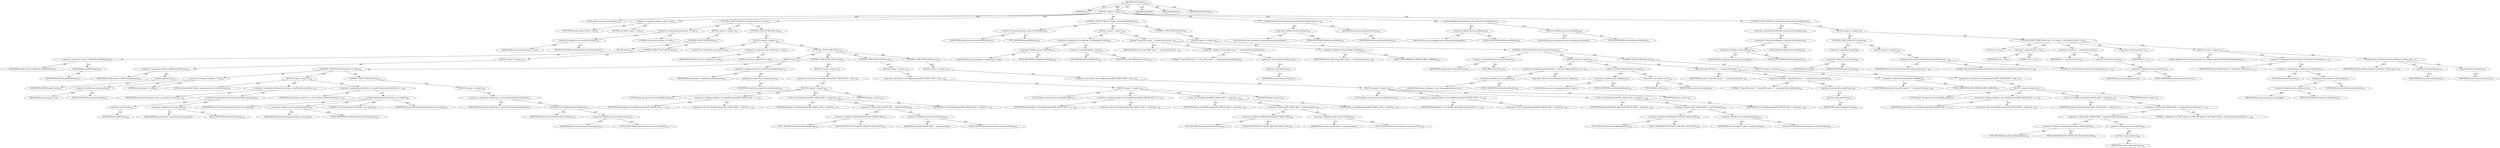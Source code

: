 digraph "initValidator" {  
"111669149711" [label = <(METHOD,initValidator)<SUB>312</SUB>> ]
"115964116998" [label = <(PARAM,this)<SUB>312</SUB>> ]
"25769803804" [label = <(BLOCK,&lt;empty&gt;,&lt;empty&gt;)<SUB>312</SUB>> ]
"94489280524" [label = <(LOCAL,Object reader: java.lang.Object)<SUB>314</SUB>> ]
"30064771184" [label = <(&lt;operator&gt;.assignment,Object reader = null)<SUB>314</SUB>> ]
"68719476846" [label = <(IDENTIFIER,reader,Object reader = null)<SUB>314</SUB>> ]
"90194313229" [label = <(LITERAL,null,Object reader = null)<SUB>314</SUB>> ]
"47244640267" [label = <(CONTROL_STRUCTURE,IF,if (readerClassName == null))<SUB>315</SUB>> ]
"30064771185" [label = <(&lt;operator&gt;.equals,readerClassName == null)<SUB>315</SUB>> ]
"30064771186" [label = <(&lt;operator&gt;.fieldAccess,this.readerClassName)<SUB>315</SUB>> ]
"68719476847" [label = <(IDENTIFIER,this,readerClassName == null)> ]
"55834574879" [label = <(FIELD_IDENTIFIER,readerClassName,readerClassName)<SUB>315</SUB>> ]
"90194313230" [label = <(LITERAL,null,readerClassName == null)<SUB>315</SUB>> ]
"25769803805" [label = <(BLOCK,&lt;empty&gt;,&lt;empty&gt;)<SUB>315</SUB>> ]
"47244640268" [label = <(CONTROL_STRUCTURE,TRY,try)<SUB>316</SUB>> ]
"25769803806" [label = <(BLOCK,try,try)<SUB>316</SUB>> ]
"30064771187" [label = <(&lt;operator&gt;.assignment,reader = JAXPUtils.getXMLReader())<SUB>317</SUB>> ]
"68719476848" [label = <(IDENTIFIER,reader,reader = JAXPUtils.getXMLReader())<SUB>317</SUB>> ]
"30064771188" [label = <(getXMLReader,getXMLReader())<SUB>317</SUB>> ]
"68719476849" [label = <(IDENTIFIER,JAXPUtils,getXMLReader())<SUB>317</SUB>> ]
"47244640269" [label = <(CONTROL_STRUCTURE,CATCH,catch)<SUB>318</SUB>> ]
"25769803807" [label = <(BLOCK,&lt;empty&gt;,&lt;empty&gt;)<SUB>318</SUB>> ]
"30064771189" [label = <(&lt;operator&gt;.assignment,reader = JAXPUtils.getParser())<SUB>319</SUB>> ]
"68719476850" [label = <(IDENTIFIER,reader,reader = JAXPUtils.getParser())<SUB>319</SUB>> ]
"30064771190" [label = <(getParser,getParser())<SUB>319</SUB>> ]
"68719476851" [label = <(IDENTIFIER,JAXPUtils,getParser())<SUB>319</SUB>> ]
"47244640270" [label = <(CONTROL_STRUCTURE,ELSE,else)<SUB>321</SUB>> ]
"25769803808" [label = <(BLOCK,&lt;empty&gt;,&lt;empty&gt;)<SUB>321</SUB>> ]
"94489280525" [label = <(LOCAL,Class readerClass: java.lang.Class)<SUB>323</SUB>> ]
"30064771191" [label = <(&lt;operator&gt;.assignment,Class readerClass = null)<SUB>323</SUB>> ]
"68719476852" [label = <(IDENTIFIER,readerClass,Class readerClass = null)<SUB>323</SUB>> ]
"90194313231" [label = <(LITERAL,null,Class readerClass = null)<SUB>323</SUB>> ]
"47244640271" [label = <(CONTROL_STRUCTURE,TRY,try)<SUB>324</SUB>> ]
"25769803809" [label = <(BLOCK,try,try)<SUB>324</SUB>> ]
"47244640272" [label = <(CONTROL_STRUCTURE,IF,if (classpath != null))<SUB>326</SUB>> ]
"30064771192" [label = <(&lt;operator&gt;.notEquals,classpath != null)<SUB>326</SUB>> ]
"30064771193" [label = <(&lt;operator&gt;.fieldAccess,this.classpath)<SUB>326</SUB>> ]
"68719476853" [label = <(IDENTIFIER,this,classpath != null)> ]
"55834574880" [label = <(FIELD_IDENTIFIER,classpath,classpath)<SUB>326</SUB>> ]
"90194313232" [label = <(LITERAL,null,classpath != null)<SUB>326</SUB>> ]
"25769803810" [label = <(BLOCK,&lt;empty&gt;,&lt;empty&gt;)<SUB>326</SUB>> ]
"94489280526" [label = <(LOCAL,AntClassLoader loader: org.apache.tools.ant.AntClassLoader)<SUB>327</SUB>> ]
"30064771194" [label = <(&lt;operator&gt;.assignment,AntClassLoader loader = getProject().createClas...)<SUB>327</SUB>> ]
"68719476854" [label = <(IDENTIFIER,loader,AntClassLoader loader = getProject().createClas...)<SUB>327</SUB>> ]
"30064771195" [label = <(createClassLoader,getProject().createClassLoader(classpath))<SUB>328</SUB>> ]
"30064771196" [label = <(getProject,getProject())<SUB>328</SUB>> ]
"68719476753" [label = <(IDENTIFIER,this,getProject())<SUB>328</SUB>> ]
"30064771197" [label = <(&lt;operator&gt;.fieldAccess,this.classpath)<SUB>328</SUB>> ]
"68719476855" [label = <(IDENTIFIER,this,getProject().createClassLoader(classpath))> ]
"55834574881" [label = <(FIELD_IDENTIFIER,classpath,classpath)<SUB>328</SUB>> ]
"30064771198" [label = <(&lt;operator&gt;.assignment,readerClass = Class.forName(readerClassName, tr...)<SUB>329</SUB>> ]
"68719476856" [label = <(IDENTIFIER,readerClass,readerClass = Class.forName(readerClassName, tr...)<SUB>329</SUB>> ]
"30064771199" [label = <(forName,forName(readerClassName, true, loader))<SUB>329</SUB>> ]
"68719476857" [label = <(IDENTIFIER,Class,forName(readerClassName, true, loader))<SUB>329</SUB>> ]
"30064771200" [label = <(&lt;operator&gt;.fieldAccess,this.readerClassName)<SUB>329</SUB>> ]
"68719476858" [label = <(IDENTIFIER,this,forName(readerClassName, true, loader))> ]
"55834574882" [label = <(FIELD_IDENTIFIER,readerClassName,readerClassName)<SUB>329</SUB>> ]
"90194313233" [label = <(LITERAL,true,forName(readerClassName, true, loader))<SUB>329</SUB>> ]
"68719476859" [label = <(IDENTIFIER,loader,forName(readerClassName, true, loader))<SUB>329</SUB>> ]
"47244640273" [label = <(CONTROL_STRUCTURE,ELSE,else)<SUB>330</SUB>> ]
"25769803811" [label = <(BLOCK,&lt;empty&gt;,&lt;empty&gt;)<SUB>330</SUB>> ]
"30064771201" [label = <(&lt;operator&gt;.assignment,readerClass = Class.forName(readerClassName))<SUB>331</SUB>> ]
"68719476860" [label = <(IDENTIFIER,readerClass,readerClass = Class.forName(readerClassName))<SUB>331</SUB>> ]
"30064771202" [label = <(forName,Class.forName(readerClassName))<SUB>331</SUB>> ]
"68719476861" [label = <(IDENTIFIER,Class,Class.forName(readerClassName))<SUB>331</SUB>> ]
"30064771203" [label = <(&lt;operator&gt;.fieldAccess,this.readerClassName)<SUB>331</SUB>> ]
"68719476862" [label = <(IDENTIFIER,this,Class.forName(readerClassName))> ]
"55834574883" [label = <(FIELD_IDENTIFIER,readerClassName,readerClassName)<SUB>331</SUB>> ]
"30064771204" [label = <(&lt;operator&gt;.assignment,reader = readerClass.newInstance())<SUB>334</SUB>> ]
"68719476863" [label = <(IDENTIFIER,reader,reader = readerClass.newInstance())<SUB>334</SUB>> ]
"30064771205" [label = <(newInstance,readerClass.newInstance())<SUB>334</SUB>> ]
"68719476864" [label = <(IDENTIFIER,readerClass,readerClass.newInstance())<SUB>334</SUB>> ]
"47244640274" [label = <(CONTROL_STRUCTURE,CATCH,catch)<SUB>335</SUB>> ]
"25769803812" [label = <(BLOCK,&lt;empty&gt;,&lt;empty&gt;)<SUB>335</SUB>> ]
"30064771206" [label = <(&lt;operator&gt;.throw,throw new BuildException(INIT_FAILED_MSG + read...)<SUB>336</SUB>> ]
"25769803813" [label = <(BLOCK,&lt;empty&gt;,&lt;empty&gt;)<SUB>336</SUB>> ]
"94489280527" [label = <(LOCAL,$obj2: org.apache.tools.ant.BuildException)<SUB>336</SUB>> ]
"30064771207" [label = <(&lt;operator&gt;.assignment,$obj2 = new BuildException(INIT_FAILED_MSG + re...)<SUB>336</SUB>> ]
"68719476865" [label = <(IDENTIFIER,$obj2,$obj2 = new BuildException(INIT_FAILED_MSG + re...)<SUB>336</SUB>> ]
"30064771208" [label = <(&lt;operator&gt;.alloc,new BuildException(INIT_FAILED_MSG + readerClas...)<SUB>336</SUB>> ]
"30064771209" [label = <(&lt;init&gt;,new BuildException(INIT_FAILED_MSG + readerClas...)<SUB>336</SUB>> ]
"68719476866" [label = <(IDENTIFIER,$obj2,new BuildException(INIT_FAILED_MSG + readerClas...)<SUB>336</SUB>> ]
"30064771210" [label = <(&lt;operator&gt;.addition,INIT_FAILED_MSG + readerClassName)<SUB>336</SUB>> ]
"30064771211" [label = <(&lt;operator&gt;.fieldAccess,XMLValidateTask.INIT_FAILED_MSG)<SUB>336</SUB>> ]
"180388626433" [label = <(TYPE_REF,XMLValidateTask,XMLValidateTask)<SUB>336</SUB>> ]
"55834574884" [label = <(FIELD_IDENTIFIER,INIT_FAILED_MSG,INIT_FAILED_MSG)<SUB>336</SUB>> ]
"30064771212" [label = <(&lt;operator&gt;.fieldAccess,this.readerClassName)<SUB>336</SUB>> ]
"68719476867" [label = <(IDENTIFIER,this,INIT_FAILED_MSG + readerClassName)> ]
"55834574885" [label = <(FIELD_IDENTIFIER,readerClassName,readerClassName)<SUB>336</SUB>> ]
"68719476868" [label = <(IDENTIFIER,e,new BuildException(INIT_FAILED_MSG + readerClas...)<SUB>336</SUB>> ]
"68719476869" [label = <(IDENTIFIER,$obj2,&lt;empty&gt;)<SUB>336</SUB>> ]
"47244640275" [label = <(CONTROL_STRUCTURE,CATCH,catch)<SUB>337</SUB>> ]
"25769803814" [label = <(BLOCK,&lt;empty&gt;,&lt;empty&gt;)<SUB>337</SUB>> ]
"30064771213" [label = <(&lt;operator&gt;.throw,throw new BuildException(INIT_FAILED_MSG + read...)<SUB>338</SUB>> ]
"25769803815" [label = <(BLOCK,&lt;empty&gt;,&lt;empty&gt;)<SUB>338</SUB>> ]
"94489280528" [label = <(LOCAL,$obj3: org.apache.tools.ant.BuildException)<SUB>338</SUB>> ]
"30064771214" [label = <(&lt;operator&gt;.assignment,$obj3 = new BuildException(INIT_FAILED_MSG + re...)<SUB>338</SUB>> ]
"68719476870" [label = <(IDENTIFIER,$obj3,$obj3 = new BuildException(INIT_FAILED_MSG + re...)<SUB>338</SUB>> ]
"30064771215" [label = <(&lt;operator&gt;.alloc,new BuildException(INIT_FAILED_MSG + readerClas...)<SUB>338</SUB>> ]
"30064771216" [label = <(&lt;init&gt;,new BuildException(INIT_FAILED_MSG + readerClas...)<SUB>338</SUB>> ]
"68719476871" [label = <(IDENTIFIER,$obj3,new BuildException(INIT_FAILED_MSG + readerClas...)<SUB>338</SUB>> ]
"30064771217" [label = <(&lt;operator&gt;.addition,INIT_FAILED_MSG + readerClassName)<SUB>338</SUB>> ]
"30064771218" [label = <(&lt;operator&gt;.fieldAccess,XMLValidateTask.INIT_FAILED_MSG)<SUB>338</SUB>> ]
"180388626434" [label = <(TYPE_REF,XMLValidateTask,XMLValidateTask)<SUB>338</SUB>> ]
"55834574886" [label = <(FIELD_IDENTIFIER,INIT_FAILED_MSG,INIT_FAILED_MSG)<SUB>338</SUB>> ]
"30064771219" [label = <(&lt;operator&gt;.fieldAccess,this.readerClassName)<SUB>338</SUB>> ]
"68719476872" [label = <(IDENTIFIER,this,INIT_FAILED_MSG + readerClassName)> ]
"55834574887" [label = <(FIELD_IDENTIFIER,readerClassName,readerClassName)<SUB>338</SUB>> ]
"68719476873" [label = <(IDENTIFIER,e,new BuildException(INIT_FAILED_MSG + readerClas...)<SUB>338</SUB>> ]
"68719476874" [label = <(IDENTIFIER,$obj3,&lt;empty&gt;)<SUB>338</SUB>> ]
"47244640276" [label = <(CONTROL_STRUCTURE,CATCH,catch)<SUB>339</SUB>> ]
"25769803816" [label = <(BLOCK,&lt;empty&gt;,&lt;empty&gt;)<SUB>339</SUB>> ]
"30064771220" [label = <(&lt;operator&gt;.throw,throw new BuildException(INIT_FAILED_MSG + read...)<SUB>340</SUB>> ]
"25769803817" [label = <(BLOCK,&lt;empty&gt;,&lt;empty&gt;)<SUB>340</SUB>> ]
"94489280529" [label = <(LOCAL,$obj4: org.apache.tools.ant.BuildException)<SUB>340</SUB>> ]
"30064771221" [label = <(&lt;operator&gt;.assignment,$obj4 = new BuildException(INIT_FAILED_MSG + re...)<SUB>340</SUB>> ]
"68719476875" [label = <(IDENTIFIER,$obj4,$obj4 = new BuildException(INIT_FAILED_MSG + re...)<SUB>340</SUB>> ]
"30064771222" [label = <(&lt;operator&gt;.alloc,new BuildException(INIT_FAILED_MSG + readerClas...)<SUB>340</SUB>> ]
"30064771223" [label = <(&lt;init&gt;,new BuildException(INIT_FAILED_MSG + readerClas...)<SUB>340</SUB>> ]
"68719476876" [label = <(IDENTIFIER,$obj4,new BuildException(INIT_FAILED_MSG + readerClas...)<SUB>340</SUB>> ]
"30064771224" [label = <(&lt;operator&gt;.addition,INIT_FAILED_MSG + readerClassName)<SUB>340</SUB>> ]
"30064771225" [label = <(&lt;operator&gt;.fieldAccess,XMLValidateTask.INIT_FAILED_MSG)<SUB>340</SUB>> ]
"180388626435" [label = <(TYPE_REF,XMLValidateTask,XMLValidateTask)<SUB>340</SUB>> ]
"55834574888" [label = <(FIELD_IDENTIFIER,INIT_FAILED_MSG,INIT_FAILED_MSG)<SUB>340</SUB>> ]
"30064771226" [label = <(&lt;operator&gt;.fieldAccess,this.readerClassName)<SUB>340</SUB>> ]
"68719476877" [label = <(IDENTIFIER,this,INIT_FAILED_MSG + readerClassName)> ]
"55834574889" [label = <(FIELD_IDENTIFIER,readerClassName,readerClassName)<SUB>340</SUB>> ]
"68719476878" [label = <(IDENTIFIER,e,new BuildException(INIT_FAILED_MSG + readerClas...)<SUB>340</SUB>> ]
"68719476879" [label = <(IDENTIFIER,$obj4,&lt;empty&gt;)<SUB>340</SUB>> ]
"47244640277" [label = <(CONTROL_STRUCTURE,IF,if (reader instanceof XMLReader))<SUB>345</SUB>> ]
"30064771227" [label = <(&lt;operator&gt;.instanceOf,reader instanceof XMLReader)<SUB>345</SUB>> ]
"68719476880" [label = <(IDENTIFIER,reader,reader instanceof XMLReader)<SUB>345</SUB>> ]
"180388626436" [label = <(TYPE_REF,XMLReader,XMLReader)<SUB>345</SUB>> ]
"25769803818" [label = <(BLOCK,&lt;empty&gt;,&lt;empty&gt;)<SUB>345</SUB>> ]
"30064771228" [label = <(&lt;operator&gt;.assignment,this.xmlReader = (XMLReader) reader)<SUB>346</SUB>> ]
"30064771229" [label = <(&lt;operator&gt;.fieldAccess,this.xmlReader)<SUB>346</SUB>> ]
"68719476881" [label = <(IDENTIFIER,this,this.xmlReader = (XMLReader) reader)> ]
"55834574890" [label = <(FIELD_IDENTIFIER,xmlReader,xmlReader)<SUB>346</SUB>> ]
"30064771230" [label = <(&lt;operator&gt;.cast,(XMLReader) reader)<SUB>346</SUB>> ]
"180388626437" [label = <(TYPE_REF,XMLReader,XMLReader)<SUB>346</SUB>> ]
"68719476882" [label = <(IDENTIFIER,reader,(XMLReader) reader)<SUB>346</SUB>> ]
"30064771231" [label = <(log,log(&quot;Using SAX2 reader &quot; + reader.getClass().ge...)<SUB>347</SUB>> ]
"68719476754" [label = <(IDENTIFIER,this,log(&quot;Using SAX2 reader &quot; + reader.getClass().ge...)<SUB>347</SUB>> ]
"30064771232" [label = <(&lt;operator&gt;.addition,&quot;Using SAX2 reader &quot; + reader.getClass().getName())<SUB>347</SUB>> ]
"90194313234" [label = <(LITERAL,&quot;Using SAX2 reader &quot;,&quot;Using SAX2 reader &quot; + reader.getClass().getName())<SUB>347</SUB>> ]
"30064771233" [label = <(getName,reader.getClass().getName())<SUB>347</SUB>> ]
"30064771234" [label = <(getClass,reader.getClass())<SUB>347</SUB>> ]
"68719476883" [label = <(IDENTIFIER,reader,reader.getClass())<SUB>347</SUB>> ]
"30064771235" [label = <(&lt;operator&gt;.fieldAccess,Project.MSG_VERBOSE)<SUB>348</SUB>> ]
"68719476884" [label = <(IDENTIFIER,Project,log(&quot;Using SAX2 reader &quot; + reader.getClass().ge...)<SUB>348</SUB>> ]
"55834574891" [label = <(FIELD_IDENTIFIER,MSG_VERBOSE,MSG_VERBOSE)<SUB>348</SUB>> ]
"47244640278" [label = <(CONTROL_STRUCTURE,ELSE,else)<SUB>349</SUB>> ]
"25769803819" [label = <(BLOCK,&lt;empty&gt;,&lt;empty&gt;)<SUB>349</SUB>> ]
"47244640279" [label = <(CONTROL_STRUCTURE,IF,if (reader instanceof Parser))<SUB>352</SUB>> ]
"30064771236" [label = <(&lt;operator&gt;.instanceOf,reader instanceof Parser)<SUB>352</SUB>> ]
"68719476885" [label = <(IDENTIFIER,reader,reader instanceof Parser)<SUB>352</SUB>> ]
"180388626438" [label = <(TYPE_REF,Parser,Parser)<SUB>352</SUB>> ]
"25769803820" [label = <(BLOCK,&lt;empty&gt;,&lt;empty&gt;)<SUB>352</SUB>> ]
"30064771237" [label = <(&lt;operator&gt;.assignment,this.xmlReader = new ParserAdapter((Parser) rea...)<SUB>353</SUB>> ]
"30064771238" [label = <(&lt;operator&gt;.fieldAccess,this.xmlReader)<SUB>353</SUB>> ]
"68719476886" [label = <(IDENTIFIER,this,this.xmlReader = new ParserAdapter((Parser) rea...)> ]
"55834574892" [label = <(FIELD_IDENTIFIER,xmlReader,xmlReader)<SUB>353</SUB>> ]
"30064771239" [label = <(&lt;operator&gt;.alloc,new ParserAdapter((Parser) reader))<SUB>353</SUB>> ]
"30064771240" [label = <(&lt;init&gt;,new ParserAdapter((Parser) reader))<SUB>353</SUB>> ]
"30064771241" [label = <(&lt;operator&gt;.fieldAccess,this.xmlReader)<SUB>353</SUB>> ]
"68719476887" [label = <(IDENTIFIER,this,new ParserAdapter((Parser) reader))> ]
"55834574893" [label = <(FIELD_IDENTIFIER,xmlReader,xmlReader)<SUB>353</SUB>> ]
"30064771242" [label = <(&lt;operator&gt;.cast,(Parser) reader)<SUB>353</SUB>> ]
"180388626439" [label = <(TYPE_REF,Parser,Parser)<SUB>353</SUB>> ]
"68719476888" [label = <(IDENTIFIER,reader,(Parser) reader)<SUB>353</SUB>> ]
"30064771243" [label = <(log,log(&quot;Using SAX1 parser &quot; + reader.getClass().ge...)<SUB>354</SUB>> ]
"68719476755" [label = <(IDENTIFIER,this,log(&quot;Using SAX1 parser &quot; + reader.getClass().ge...)<SUB>354</SUB>> ]
"30064771244" [label = <(&lt;operator&gt;.addition,&quot;Using SAX1 parser &quot; + reader.getClass().getName())<SUB>354</SUB>> ]
"90194313235" [label = <(LITERAL,&quot;Using SAX1 parser &quot;,&quot;Using SAX1 parser &quot; + reader.getClass().getName())<SUB>354</SUB>> ]
"30064771245" [label = <(getName,reader.getClass().getName())<SUB>354</SUB>> ]
"30064771246" [label = <(getClass,reader.getClass())<SUB>354</SUB>> ]
"68719476889" [label = <(IDENTIFIER,reader,reader.getClass())<SUB>354</SUB>> ]
"30064771247" [label = <(&lt;operator&gt;.fieldAccess,Project.MSG_VERBOSE)<SUB>355</SUB>> ]
"68719476890" [label = <(IDENTIFIER,Project,log(&quot;Using SAX1 parser &quot; + reader.getClass().ge...)<SUB>355</SUB>> ]
"55834574894" [label = <(FIELD_IDENTIFIER,MSG_VERBOSE,MSG_VERBOSE)<SUB>355</SUB>> ]
"47244640280" [label = <(CONTROL_STRUCTURE,ELSE,else)<SUB>356</SUB>> ]
"25769803821" [label = <(BLOCK,&lt;empty&gt;,&lt;empty&gt;)<SUB>356</SUB>> ]
"30064771248" [label = <(&lt;operator&gt;.throw,throw new BuildException(INIT_FAILED_MSG + read...)<SUB>357</SUB>> ]
"25769803822" [label = <(BLOCK,&lt;empty&gt;,&lt;empty&gt;)<SUB>357</SUB>> ]
"94489280530" [label = <(LOCAL,$obj5: org.apache.tools.ant.BuildException)<SUB>357</SUB>> ]
"30064771249" [label = <(&lt;operator&gt;.assignment,$obj5 = new BuildException(INIT_FAILED_MSG + re...)<SUB>357</SUB>> ]
"68719476891" [label = <(IDENTIFIER,$obj5,$obj5 = new BuildException(INIT_FAILED_MSG + re...)<SUB>357</SUB>> ]
"30064771250" [label = <(&lt;operator&gt;.alloc,new BuildException(INIT_FAILED_MSG + reader.get...)<SUB>357</SUB>> ]
"30064771251" [label = <(&lt;init&gt;,new BuildException(INIT_FAILED_MSG + reader.get...)<SUB>357</SUB>> ]
"68719476892" [label = <(IDENTIFIER,$obj5,new BuildException(INIT_FAILED_MSG + reader.get...)<SUB>357</SUB>> ]
"30064771252" [label = <(&lt;operator&gt;.addition,INIT_FAILED_MSG + reader.getClass().getName() +...)<SUB>357</SUB>> ]
"30064771253" [label = <(&lt;operator&gt;.addition,INIT_FAILED_MSG + reader.getClass().getName())<SUB>357</SUB>> ]
"30064771254" [label = <(&lt;operator&gt;.fieldAccess,XMLValidateTask.INIT_FAILED_MSG)<SUB>357</SUB>> ]
"180388626440" [label = <(TYPE_REF,XMLValidateTask,XMLValidateTask)<SUB>357</SUB>> ]
"55834574895" [label = <(FIELD_IDENTIFIER,INIT_FAILED_MSG,INIT_FAILED_MSG)<SUB>357</SUB>> ]
"30064771255" [label = <(getName,reader.getClass().getName())<SUB>358</SUB>> ]
"30064771256" [label = <(getClass,reader.getClass())<SUB>358</SUB>> ]
"68719476893" [label = <(IDENTIFIER,reader,reader.getClass())<SUB>358</SUB>> ]
"90194313236" [label = <(LITERAL,&quot; implements nor SAX1 Parser nor SAX2 XMLReader.&quot;,INIT_FAILED_MSG + reader.getClass().getName() +...)<SUB>359</SUB>> ]
"68719476894" [label = <(IDENTIFIER,$obj5,&lt;empty&gt;)<SUB>357</SUB>> ]
"30064771257" [label = <(setEntityResolver,this.xmlReader.setEntityResolver(getEntityResol...)<SUB>363</SUB>> ]
"30064771258" [label = <(&lt;operator&gt;.fieldAccess,this.xmlReader)<SUB>363</SUB>> ]
"68719476895" [label = <(IDENTIFIER,this,this.xmlReader.setEntityResolver(getEntityResol...)> ]
"55834574896" [label = <(FIELD_IDENTIFIER,xmlReader,xmlReader)<SUB>363</SUB>> ]
"30064771259" [label = <(getEntityResolver,this.getEntityResolver())<SUB>363</SUB>> ]
"68719476756" [label = <(IDENTIFIER,this,this.getEntityResolver())<SUB>363</SUB>> ]
"30064771260" [label = <(setErrorHandler,this.xmlReader.setErrorHandler(errorHandler))<SUB>364</SUB>> ]
"30064771261" [label = <(&lt;operator&gt;.fieldAccess,this.xmlReader)<SUB>364</SUB>> ]
"68719476896" [label = <(IDENTIFIER,this,this.xmlReader.setErrorHandler(errorHandler))> ]
"55834574897" [label = <(FIELD_IDENTIFIER,xmlReader,xmlReader)<SUB>364</SUB>> ]
"30064771262" [label = <(&lt;operator&gt;.fieldAccess,this.errorHandler)<SUB>364</SUB>> ]
"68719476897" [label = <(IDENTIFIER,this,this.xmlReader.setErrorHandler(errorHandler))> ]
"55834574898" [label = <(FIELD_IDENTIFIER,errorHandler,errorHandler)<SUB>364</SUB>> ]
"47244640281" [label = <(CONTROL_STRUCTURE,IF,if (!(xmlReader instanceof ParserAdapter)))<SUB>366</SUB>> ]
"30064771263" [label = <(&lt;operator&gt;.logicalNot,!(xmlReader instanceof ParserAdapter))<SUB>366</SUB>> ]
"30064771264" [label = <(&lt;operator&gt;.instanceOf,xmlReader instanceof ParserAdapter)<SUB>366</SUB>> ]
"30064771265" [label = <(&lt;operator&gt;.fieldAccess,this.xmlReader)<SUB>366</SUB>> ]
"68719476898" [label = <(IDENTIFIER,this,xmlReader instanceof ParserAdapter)> ]
"55834574899" [label = <(FIELD_IDENTIFIER,xmlReader,xmlReader)<SUB>366</SUB>> ]
"180388626441" [label = <(TYPE_REF,ParserAdapter,ParserAdapter)<SUB>366</SUB>> ]
"25769803823" [label = <(BLOCK,&lt;empty&gt;,&lt;empty&gt;)<SUB>366</SUB>> ]
"47244640282" [label = <(CONTROL_STRUCTURE,IF,if (!lenient))<SUB>368</SUB>> ]
"30064771266" [label = <(&lt;operator&gt;.logicalNot,!lenient)<SUB>368</SUB>> ]
"30064771267" [label = <(&lt;operator&gt;.fieldAccess,this.lenient)<SUB>368</SUB>> ]
"68719476899" [label = <(IDENTIFIER,this,!lenient)> ]
"55834574900" [label = <(FIELD_IDENTIFIER,lenient,lenient)<SUB>368</SUB>> ]
"25769803824" [label = <(BLOCK,&lt;empty&gt;,&lt;empty&gt;)<SUB>368</SUB>> ]
"30064771268" [label = <(setFeature,this.setFeature(&quot;http://xml.org/sax/features/va...)<SUB>369</SUB>> ]
"68719476757" [label = <(IDENTIFIER,this,this.setFeature(&quot;http://xml.org/sax/features/va...)<SUB>369</SUB>> ]
"90194313237" [label = <(LITERAL,&quot;http://xml.org/sax/features/validation&quot;,this.setFeature(&quot;http://xml.org/sax/features/va...)<SUB>369</SUB>> ]
"90194313238" [label = <(LITERAL,true,this.setFeature(&quot;http://xml.org/sax/features/va...)<SUB>369</SUB>> ]
"47244640283" [label = <(CONTROL_STRUCTURE,FOR,for (int i = 0; Some(i &lt; attributeList.size()); i++))<SUB>372</SUB>> ]
"94489280531" [label = <(LOCAL,int i: int)<SUB>372</SUB>> ]
"30064771269" [label = <(&lt;operator&gt;.assignment,int i = 0)<SUB>372</SUB>> ]
"68719476900" [label = <(IDENTIFIER,i,int i = 0)<SUB>372</SUB>> ]
"90194313239" [label = <(LITERAL,0,int i = 0)<SUB>372</SUB>> ]
"30064771270" [label = <(&lt;operator&gt;.lessThan,i &lt; attributeList.size())<SUB>372</SUB>> ]
"68719476901" [label = <(IDENTIFIER,i,i &lt; attributeList.size())<SUB>372</SUB>> ]
"30064771271" [label = <(size,this.attributeList.size())<SUB>372</SUB>> ]
"30064771272" [label = <(&lt;operator&gt;.fieldAccess,this.attributeList)<SUB>372</SUB>> ]
"68719476902" [label = <(IDENTIFIER,this,this.attributeList.size())> ]
"55834574901" [label = <(FIELD_IDENTIFIER,attributeList,attributeList)<SUB>372</SUB>> ]
"30064771273" [label = <(&lt;operator&gt;.postIncrement,i++)<SUB>372</SUB>> ]
"68719476903" [label = <(IDENTIFIER,i,i++)<SUB>372</SUB>> ]
"25769803825" [label = <(BLOCK,&lt;empty&gt;,&lt;empty&gt;)<SUB>372</SUB>> ]
"94489280532" [label = <(LOCAL,Attribute feature: org.apache.tools.ant.taskdefs.optional.XMLValidateTask$Attribute)<SUB>373</SUB>> ]
"30064771274" [label = <(&lt;operator&gt;.assignment,Attribute feature = (Attribute) attributeList.e...)<SUB>373</SUB>> ]
"68719476904" [label = <(IDENTIFIER,feature,Attribute feature = (Attribute) attributeList.e...)<SUB>373</SUB>> ]
"30064771275" [label = <(&lt;operator&gt;.cast,(Attribute) attributeList.elementAt(i))<SUB>373</SUB>> ]
"180388626442" [label = <(TYPE_REF,Attribute,Attribute)<SUB>373</SUB>> ]
"30064771276" [label = <(elementAt,this.attributeList.elementAt(i))<SUB>373</SUB>> ]
"30064771277" [label = <(&lt;operator&gt;.fieldAccess,this.attributeList)<SUB>373</SUB>> ]
"68719476905" [label = <(IDENTIFIER,this,this.attributeList.elementAt(i))> ]
"55834574902" [label = <(FIELD_IDENTIFIER,attributeList,attributeList)<SUB>373</SUB>> ]
"68719476906" [label = <(IDENTIFIER,i,this.attributeList.elementAt(i))<SUB>373</SUB>> ]
"30064771278" [label = <(setFeature,this.setFeature(feature.getName(), feature.getV...)<SUB>374</SUB>> ]
"68719476758" [label = <(IDENTIFIER,this,this.setFeature(feature.getName(), feature.getV...)<SUB>374</SUB>> ]
"30064771279" [label = <(getName,feature.getName())<SUB>374</SUB>> ]
"68719476907" [label = <(IDENTIFIER,feature,feature.getName())<SUB>374</SUB>> ]
"30064771280" [label = <(getValue,feature.getValue())<SUB>374</SUB>> ]
"68719476908" [label = <(IDENTIFIER,feature,feature.getValue())<SUB>374</SUB>> ]
"133143986221" [label = <(MODIFIER,PRIVATE)> ]
"133143986222" [label = <(MODIFIER,VIRTUAL)> ]
"128849018895" [label = <(METHOD_RETURN,void)<SUB>312</SUB>> ]
  "111669149711" -> "115964116998"  [ label = "AST: "] 
  "111669149711" -> "25769803804"  [ label = "AST: "] 
  "111669149711" -> "133143986221"  [ label = "AST: "] 
  "111669149711" -> "133143986222"  [ label = "AST: "] 
  "111669149711" -> "128849018895"  [ label = "AST: "] 
  "25769803804" -> "94489280524"  [ label = "AST: "] 
  "25769803804" -> "30064771184"  [ label = "AST: "] 
  "25769803804" -> "47244640267"  [ label = "AST: "] 
  "25769803804" -> "47244640277"  [ label = "AST: "] 
  "25769803804" -> "30064771257"  [ label = "AST: "] 
  "25769803804" -> "30064771260"  [ label = "AST: "] 
  "25769803804" -> "47244640281"  [ label = "AST: "] 
  "30064771184" -> "68719476846"  [ label = "AST: "] 
  "30064771184" -> "90194313229"  [ label = "AST: "] 
  "47244640267" -> "30064771185"  [ label = "AST: "] 
  "47244640267" -> "25769803805"  [ label = "AST: "] 
  "47244640267" -> "47244640270"  [ label = "AST: "] 
  "30064771185" -> "30064771186"  [ label = "AST: "] 
  "30064771185" -> "90194313230"  [ label = "AST: "] 
  "30064771186" -> "68719476847"  [ label = "AST: "] 
  "30064771186" -> "55834574879"  [ label = "AST: "] 
  "25769803805" -> "47244640268"  [ label = "AST: "] 
  "47244640268" -> "25769803806"  [ label = "AST: "] 
  "47244640268" -> "47244640269"  [ label = "AST: "] 
  "25769803806" -> "30064771187"  [ label = "AST: "] 
  "30064771187" -> "68719476848"  [ label = "AST: "] 
  "30064771187" -> "30064771188"  [ label = "AST: "] 
  "30064771188" -> "68719476849"  [ label = "AST: "] 
  "47244640269" -> "25769803807"  [ label = "AST: "] 
  "25769803807" -> "30064771189"  [ label = "AST: "] 
  "30064771189" -> "68719476850"  [ label = "AST: "] 
  "30064771189" -> "30064771190"  [ label = "AST: "] 
  "30064771190" -> "68719476851"  [ label = "AST: "] 
  "47244640270" -> "25769803808"  [ label = "AST: "] 
  "25769803808" -> "94489280525"  [ label = "AST: "] 
  "25769803808" -> "30064771191"  [ label = "AST: "] 
  "25769803808" -> "47244640271"  [ label = "AST: "] 
  "30064771191" -> "68719476852"  [ label = "AST: "] 
  "30064771191" -> "90194313231"  [ label = "AST: "] 
  "47244640271" -> "25769803809"  [ label = "AST: "] 
  "47244640271" -> "47244640274"  [ label = "AST: "] 
  "47244640271" -> "47244640275"  [ label = "AST: "] 
  "47244640271" -> "47244640276"  [ label = "AST: "] 
  "25769803809" -> "47244640272"  [ label = "AST: "] 
  "25769803809" -> "30064771204"  [ label = "AST: "] 
  "47244640272" -> "30064771192"  [ label = "AST: "] 
  "47244640272" -> "25769803810"  [ label = "AST: "] 
  "47244640272" -> "47244640273"  [ label = "AST: "] 
  "30064771192" -> "30064771193"  [ label = "AST: "] 
  "30064771192" -> "90194313232"  [ label = "AST: "] 
  "30064771193" -> "68719476853"  [ label = "AST: "] 
  "30064771193" -> "55834574880"  [ label = "AST: "] 
  "25769803810" -> "94489280526"  [ label = "AST: "] 
  "25769803810" -> "30064771194"  [ label = "AST: "] 
  "25769803810" -> "30064771198"  [ label = "AST: "] 
  "30064771194" -> "68719476854"  [ label = "AST: "] 
  "30064771194" -> "30064771195"  [ label = "AST: "] 
  "30064771195" -> "30064771196"  [ label = "AST: "] 
  "30064771195" -> "30064771197"  [ label = "AST: "] 
  "30064771196" -> "68719476753"  [ label = "AST: "] 
  "30064771197" -> "68719476855"  [ label = "AST: "] 
  "30064771197" -> "55834574881"  [ label = "AST: "] 
  "30064771198" -> "68719476856"  [ label = "AST: "] 
  "30064771198" -> "30064771199"  [ label = "AST: "] 
  "30064771199" -> "68719476857"  [ label = "AST: "] 
  "30064771199" -> "30064771200"  [ label = "AST: "] 
  "30064771199" -> "90194313233"  [ label = "AST: "] 
  "30064771199" -> "68719476859"  [ label = "AST: "] 
  "30064771200" -> "68719476858"  [ label = "AST: "] 
  "30064771200" -> "55834574882"  [ label = "AST: "] 
  "47244640273" -> "25769803811"  [ label = "AST: "] 
  "25769803811" -> "30064771201"  [ label = "AST: "] 
  "30064771201" -> "68719476860"  [ label = "AST: "] 
  "30064771201" -> "30064771202"  [ label = "AST: "] 
  "30064771202" -> "68719476861"  [ label = "AST: "] 
  "30064771202" -> "30064771203"  [ label = "AST: "] 
  "30064771203" -> "68719476862"  [ label = "AST: "] 
  "30064771203" -> "55834574883"  [ label = "AST: "] 
  "30064771204" -> "68719476863"  [ label = "AST: "] 
  "30064771204" -> "30064771205"  [ label = "AST: "] 
  "30064771205" -> "68719476864"  [ label = "AST: "] 
  "47244640274" -> "25769803812"  [ label = "AST: "] 
  "25769803812" -> "30064771206"  [ label = "AST: "] 
  "30064771206" -> "25769803813"  [ label = "AST: "] 
  "25769803813" -> "94489280527"  [ label = "AST: "] 
  "25769803813" -> "30064771207"  [ label = "AST: "] 
  "25769803813" -> "30064771209"  [ label = "AST: "] 
  "25769803813" -> "68719476869"  [ label = "AST: "] 
  "30064771207" -> "68719476865"  [ label = "AST: "] 
  "30064771207" -> "30064771208"  [ label = "AST: "] 
  "30064771209" -> "68719476866"  [ label = "AST: "] 
  "30064771209" -> "30064771210"  [ label = "AST: "] 
  "30064771209" -> "68719476868"  [ label = "AST: "] 
  "30064771210" -> "30064771211"  [ label = "AST: "] 
  "30064771210" -> "30064771212"  [ label = "AST: "] 
  "30064771211" -> "180388626433"  [ label = "AST: "] 
  "30064771211" -> "55834574884"  [ label = "AST: "] 
  "30064771212" -> "68719476867"  [ label = "AST: "] 
  "30064771212" -> "55834574885"  [ label = "AST: "] 
  "47244640275" -> "25769803814"  [ label = "AST: "] 
  "25769803814" -> "30064771213"  [ label = "AST: "] 
  "30064771213" -> "25769803815"  [ label = "AST: "] 
  "25769803815" -> "94489280528"  [ label = "AST: "] 
  "25769803815" -> "30064771214"  [ label = "AST: "] 
  "25769803815" -> "30064771216"  [ label = "AST: "] 
  "25769803815" -> "68719476874"  [ label = "AST: "] 
  "30064771214" -> "68719476870"  [ label = "AST: "] 
  "30064771214" -> "30064771215"  [ label = "AST: "] 
  "30064771216" -> "68719476871"  [ label = "AST: "] 
  "30064771216" -> "30064771217"  [ label = "AST: "] 
  "30064771216" -> "68719476873"  [ label = "AST: "] 
  "30064771217" -> "30064771218"  [ label = "AST: "] 
  "30064771217" -> "30064771219"  [ label = "AST: "] 
  "30064771218" -> "180388626434"  [ label = "AST: "] 
  "30064771218" -> "55834574886"  [ label = "AST: "] 
  "30064771219" -> "68719476872"  [ label = "AST: "] 
  "30064771219" -> "55834574887"  [ label = "AST: "] 
  "47244640276" -> "25769803816"  [ label = "AST: "] 
  "25769803816" -> "30064771220"  [ label = "AST: "] 
  "30064771220" -> "25769803817"  [ label = "AST: "] 
  "25769803817" -> "94489280529"  [ label = "AST: "] 
  "25769803817" -> "30064771221"  [ label = "AST: "] 
  "25769803817" -> "30064771223"  [ label = "AST: "] 
  "25769803817" -> "68719476879"  [ label = "AST: "] 
  "30064771221" -> "68719476875"  [ label = "AST: "] 
  "30064771221" -> "30064771222"  [ label = "AST: "] 
  "30064771223" -> "68719476876"  [ label = "AST: "] 
  "30064771223" -> "30064771224"  [ label = "AST: "] 
  "30064771223" -> "68719476878"  [ label = "AST: "] 
  "30064771224" -> "30064771225"  [ label = "AST: "] 
  "30064771224" -> "30064771226"  [ label = "AST: "] 
  "30064771225" -> "180388626435"  [ label = "AST: "] 
  "30064771225" -> "55834574888"  [ label = "AST: "] 
  "30064771226" -> "68719476877"  [ label = "AST: "] 
  "30064771226" -> "55834574889"  [ label = "AST: "] 
  "47244640277" -> "30064771227"  [ label = "AST: "] 
  "47244640277" -> "25769803818"  [ label = "AST: "] 
  "47244640277" -> "47244640278"  [ label = "AST: "] 
  "30064771227" -> "68719476880"  [ label = "AST: "] 
  "30064771227" -> "180388626436"  [ label = "AST: "] 
  "25769803818" -> "30064771228"  [ label = "AST: "] 
  "25769803818" -> "30064771231"  [ label = "AST: "] 
  "30064771228" -> "30064771229"  [ label = "AST: "] 
  "30064771228" -> "30064771230"  [ label = "AST: "] 
  "30064771229" -> "68719476881"  [ label = "AST: "] 
  "30064771229" -> "55834574890"  [ label = "AST: "] 
  "30064771230" -> "180388626437"  [ label = "AST: "] 
  "30064771230" -> "68719476882"  [ label = "AST: "] 
  "30064771231" -> "68719476754"  [ label = "AST: "] 
  "30064771231" -> "30064771232"  [ label = "AST: "] 
  "30064771231" -> "30064771235"  [ label = "AST: "] 
  "30064771232" -> "90194313234"  [ label = "AST: "] 
  "30064771232" -> "30064771233"  [ label = "AST: "] 
  "30064771233" -> "30064771234"  [ label = "AST: "] 
  "30064771234" -> "68719476883"  [ label = "AST: "] 
  "30064771235" -> "68719476884"  [ label = "AST: "] 
  "30064771235" -> "55834574891"  [ label = "AST: "] 
  "47244640278" -> "25769803819"  [ label = "AST: "] 
  "25769803819" -> "47244640279"  [ label = "AST: "] 
  "47244640279" -> "30064771236"  [ label = "AST: "] 
  "47244640279" -> "25769803820"  [ label = "AST: "] 
  "47244640279" -> "47244640280"  [ label = "AST: "] 
  "30064771236" -> "68719476885"  [ label = "AST: "] 
  "30064771236" -> "180388626438"  [ label = "AST: "] 
  "25769803820" -> "30064771237"  [ label = "AST: "] 
  "25769803820" -> "30064771240"  [ label = "AST: "] 
  "25769803820" -> "30064771243"  [ label = "AST: "] 
  "30064771237" -> "30064771238"  [ label = "AST: "] 
  "30064771237" -> "30064771239"  [ label = "AST: "] 
  "30064771238" -> "68719476886"  [ label = "AST: "] 
  "30064771238" -> "55834574892"  [ label = "AST: "] 
  "30064771240" -> "30064771241"  [ label = "AST: "] 
  "30064771240" -> "30064771242"  [ label = "AST: "] 
  "30064771241" -> "68719476887"  [ label = "AST: "] 
  "30064771241" -> "55834574893"  [ label = "AST: "] 
  "30064771242" -> "180388626439"  [ label = "AST: "] 
  "30064771242" -> "68719476888"  [ label = "AST: "] 
  "30064771243" -> "68719476755"  [ label = "AST: "] 
  "30064771243" -> "30064771244"  [ label = "AST: "] 
  "30064771243" -> "30064771247"  [ label = "AST: "] 
  "30064771244" -> "90194313235"  [ label = "AST: "] 
  "30064771244" -> "30064771245"  [ label = "AST: "] 
  "30064771245" -> "30064771246"  [ label = "AST: "] 
  "30064771246" -> "68719476889"  [ label = "AST: "] 
  "30064771247" -> "68719476890"  [ label = "AST: "] 
  "30064771247" -> "55834574894"  [ label = "AST: "] 
  "47244640280" -> "25769803821"  [ label = "AST: "] 
  "25769803821" -> "30064771248"  [ label = "AST: "] 
  "30064771248" -> "25769803822"  [ label = "AST: "] 
  "25769803822" -> "94489280530"  [ label = "AST: "] 
  "25769803822" -> "30064771249"  [ label = "AST: "] 
  "25769803822" -> "30064771251"  [ label = "AST: "] 
  "25769803822" -> "68719476894"  [ label = "AST: "] 
  "30064771249" -> "68719476891"  [ label = "AST: "] 
  "30064771249" -> "30064771250"  [ label = "AST: "] 
  "30064771251" -> "68719476892"  [ label = "AST: "] 
  "30064771251" -> "30064771252"  [ label = "AST: "] 
  "30064771252" -> "30064771253"  [ label = "AST: "] 
  "30064771252" -> "90194313236"  [ label = "AST: "] 
  "30064771253" -> "30064771254"  [ label = "AST: "] 
  "30064771253" -> "30064771255"  [ label = "AST: "] 
  "30064771254" -> "180388626440"  [ label = "AST: "] 
  "30064771254" -> "55834574895"  [ label = "AST: "] 
  "30064771255" -> "30064771256"  [ label = "AST: "] 
  "30064771256" -> "68719476893"  [ label = "AST: "] 
  "30064771257" -> "30064771258"  [ label = "AST: "] 
  "30064771257" -> "30064771259"  [ label = "AST: "] 
  "30064771258" -> "68719476895"  [ label = "AST: "] 
  "30064771258" -> "55834574896"  [ label = "AST: "] 
  "30064771259" -> "68719476756"  [ label = "AST: "] 
  "30064771260" -> "30064771261"  [ label = "AST: "] 
  "30064771260" -> "30064771262"  [ label = "AST: "] 
  "30064771261" -> "68719476896"  [ label = "AST: "] 
  "30064771261" -> "55834574897"  [ label = "AST: "] 
  "30064771262" -> "68719476897"  [ label = "AST: "] 
  "30064771262" -> "55834574898"  [ label = "AST: "] 
  "47244640281" -> "30064771263"  [ label = "AST: "] 
  "47244640281" -> "25769803823"  [ label = "AST: "] 
  "30064771263" -> "30064771264"  [ label = "AST: "] 
  "30064771264" -> "30064771265"  [ label = "AST: "] 
  "30064771264" -> "180388626441"  [ label = "AST: "] 
  "30064771265" -> "68719476898"  [ label = "AST: "] 
  "30064771265" -> "55834574899"  [ label = "AST: "] 
  "25769803823" -> "47244640282"  [ label = "AST: "] 
  "25769803823" -> "47244640283"  [ label = "AST: "] 
  "47244640282" -> "30064771266"  [ label = "AST: "] 
  "47244640282" -> "25769803824"  [ label = "AST: "] 
  "30064771266" -> "30064771267"  [ label = "AST: "] 
  "30064771267" -> "68719476899"  [ label = "AST: "] 
  "30064771267" -> "55834574900"  [ label = "AST: "] 
  "25769803824" -> "30064771268"  [ label = "AST: "] 
  "30064771268" -> "68719476757"  [ label = "AST: "] 
  "30064771268" -> "90194313237"  [ label = "AST: "] 
  "30064771268" -> "90194313238"  [ label = "AST: "] 
  "47244640283" -> "94489280531"  [ label = "AST: "] 
  "47244640283" -> "30064771269"  [ label = "AST: "] 
  "47244640283" -> "30064771270"  [ label = "AST: "] 
  "47244640283" -> "30064771273"  [ label = "AST: "] 
  "47244640283" -> "25769803825"  [ label = "AST: "] 
  "30064771269" -> "68719476900"  [ label = "AST: "] 
  "30064771269" -> "90194313239"  [ label = "AST: "] 
  "30064771270" -> "68719476901"  [ label = "AST: "] 
  "30064771270" -> "30064771271"  [ label = "AST: "] 
  "30064771271" -> "30064771272"  [ label = "AST: "] 
  "30064771272" -> "68719476902"  [ label = "AST: "] 
  "30064771272" -> "55834574901"  [ label = "AST: "] 
  "30064771273" -> "68719476903"  [ label = "AST: "] 
  "25769803825" -> "94489280532"  [ label = "AST: "] 
  "25769803825" -> "30064771274"  [ label = "AST: "] 
  "25769803825" -> "30064771278"  [ label = "AST: "] 
  "30064771274" -> "68719476904"  [ label = "AST: "] 
  "30064771274" -> "30064771275"  [ label = "AST: "] 
  "30064771275" -> "180388626442"  [ label = "AST: "] 
  "30064771275" -> "30064771276"  [ label = "AST: "] 
  "30064771276" -> "30064771277"  [ label = "AST: "] 
  "30064771276" -> "68719476906"  [ label = "AST: "] 
  "30064771277" -> "68719476905"  [ label = "AST: "] 
  "30064771277" -> "55834574902"  [ label = "AST: "] 
  "30064771278" -> "68719476758"  [ label = "AST: "] 
  "30064771278" -> "30064771279"  [ label = "AST: "] 
  "30064771278" -> "30064771280"  [ label = "AST: "] 
  "30064771279" -> "68719476907"  [ label = "AST: "] 
  "30064771280" -> "68719476908"  [ label = "AST: "] 
  "111669149711" -> "115964116998"  [ label = "DDG: "] 
}
